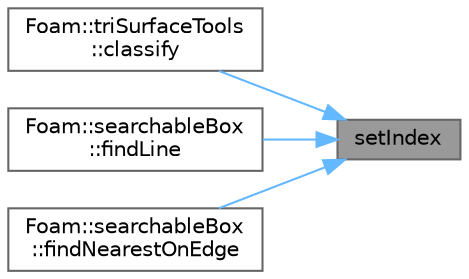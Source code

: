 digraph "setIndex"
{
 // LATEX_PDF_SIZE
  bgcolor="transparent";
  edge [fontname=Helvetica,fontsize=10,labelfontname=Helvetica,labelfontsize=10];
  node [fontname=Helvetica,fontsize=10,shape=box,height=0.2,width=0.4];
  rankdir="RL";
  Node1 [id="Node000001",label="setIndex",height=0.2,width=0.4,color="gray40", fillcolor="grey60", style="filled", fontcolor="black",tooltip=" "];
  Node1 -> Node2 [id="edge1_Node000001_Node000002",dir="back",color="steelblue1",style="solid",tooltip=" "];
  Node2 [id="Node000002",label="Foam::triSurfaceTools\l::classify",height=0.2,width=0.4,color="grey40", fillcolor="white", style="filled",URL="$classFoam_1_1triSurfaceTools.html#a6f0ceda49a3cd2fbd6ab9655fd370e03",tooltip=" "];
  Node1 -> Node3 [id="edge2_Node000001_Node000003",dir="back",color="steelblue1",style="solid",tooltip=" "];
  Node3 [id="Node000003",label="Foam::searchableBox\l::findLine",height=0.2,width=0.4,color="grey40", fillcolor="white", style="filled",URL="$classFoam_1_1searchableBox.html#aadce0231473476a2f789c287c0af3943",tooltip=" "];
  Node1 -> Node4 [id="edge3_Node000001_Node000004",dir="back",color="steelblue1",style="solid",tooltip=" "];
  Node4 [id="Node000004",label="Foam::searchableBox\l::findNearestOnEdge",height=0.2,width=0.4,color="grey40", fillcolor="white", style="filled",URL="$classFoam_1_1searchableBox.html#a945928aebbefd2d65c7cd3807020bb93",tooltip=" "];
}

